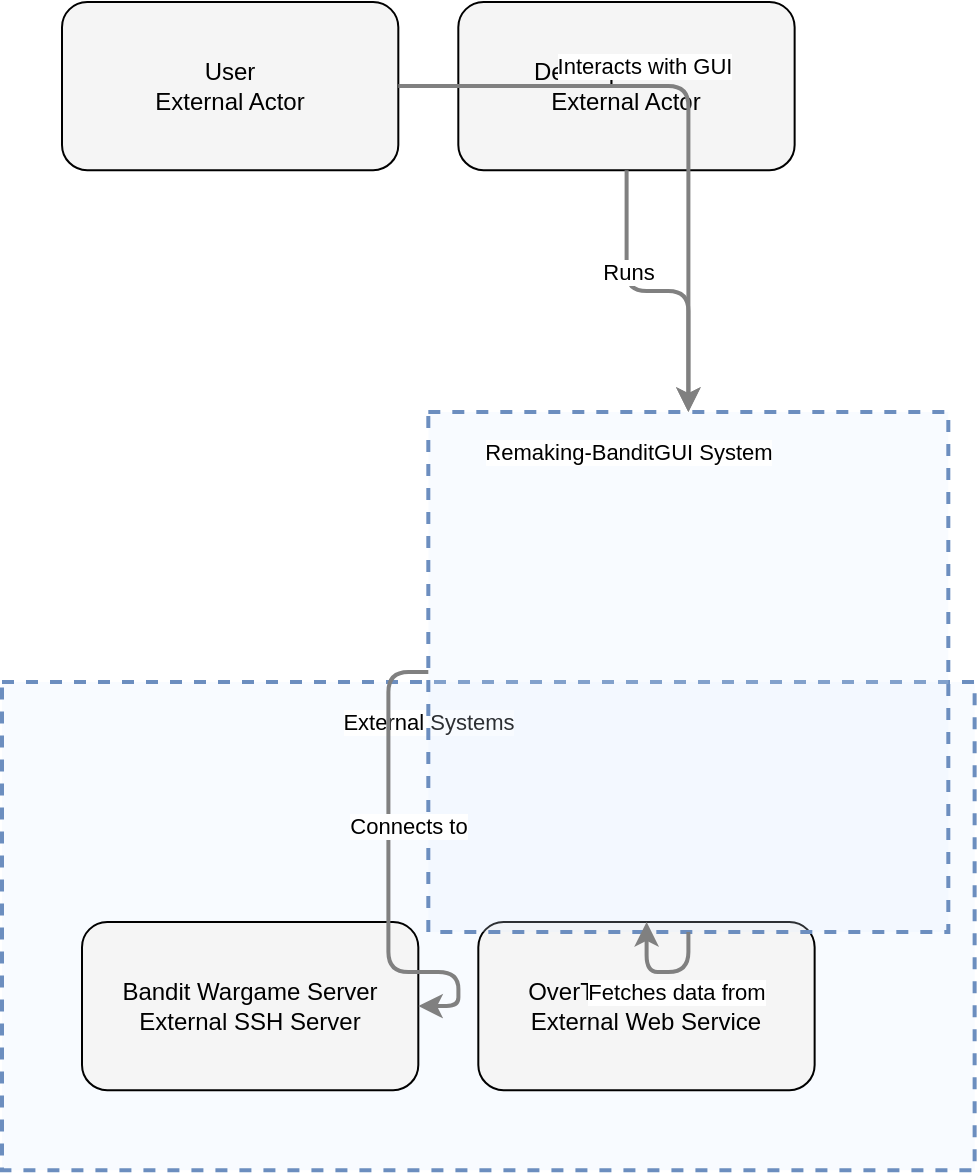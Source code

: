 <?xml version="1.0" encoding="UTF-8"?>
      <mxfile version="14.6.5" type="device">
        <diagram id="codeviz-diagram" name="System Diagram">
          <mxGraphModel dx="1000" dy="1000" grid="1" gridSize="10" guides="1" tooltips="1" connect="1" arrows="1" fold="1" page="1" pageScale="1" pageWidth="1169" pageHeight="827" math="0" shadow="0">
            <root>
              <mxCell id="0"/>
              <mxCell id="1" parent="0"/>
              <mxCell id="3574" value="" style="html=1;whiteSpace=wrap;container=1;fillColor=#dae8fc;strokeColor=#6c8ebf;dashed=1;fillOpacity=20;strokeWidth=2;containerType=none;recursiveResize=0;movable=1;resizable=1;autosize=0;dropTarget=0" vertex="1" parent="1">
                <mxGeometry x="22" y="352" width="486.316" height="244.079" as="geometry"/>
              </mxCell>
              <mxCell id="3574_label" value="External Systems" style="edgeLabel;html=1;align=center;verticalAlign=middle;resizable=0;labelBackgroundColor=white;spacing=5" vertex="1" parent="1">
                <mxGeometry x="30" y="360" width="410.316" height="24" as="geometry"/>
              </mxCell>
<mxCell id="3575" value="" style="html=1;whiteSpace=wrap;container=1;fillColor=#dae8fc;strokeColor=#6c8ebf;dashed=1;fillOpacity=20;strokeWidth=2;containerType=none;recursiveResize=0;movable=1;resizable=1;autosize=0;dropTarget=0" vertex="1" parent="1">
                <mxGeometry x="235.158" y="217" width="260" height="260" as="geometry"/>
              </mxCell>
              <mxCell id="3575_label" value="Remaking-BanditGUI System" style="edgeLabel;html=1;align=center;verticalAlign=middle;resizable=0;labelBackgroundColor=white;spacing=5" vertex="1" parent="1">
                <mxGeometry x="243.158" y="225" width="184" height="24" as="geometry"/>
              </mxCell>
              <mxCell id="3577" value="User&lt;br&gt;External Actor" style="rounded=1;whiteSpace=wrap;html=1;fillColor=#f5f5f5" vertex="1" parent="1">
                    <mxGeometry x="52.0" y="12" width="168.158" height="84.079" as="geometry"/>
                  </mxCell>
<mxCell id="3578" value="Developer/Admin&lt;br&gt;External Actor" style="rounded=1;whiteSpace=wrap;html=1;fillColor=#f5f5f5" vertex="1" parent="1">
                    <mxGeometry x="250.158" y="12" width="168.158" height="84.079" as="geometry"/>
                  </mxCell>
<mxCell id="3589" value="Bandit Wargame Server&lt;br&gt;External SSH Server" style="rounded=1;whiteSpace=wrap;html=1;fillColor=#f5f5f5" vertex="1" parent="3574">
                    <mxGeometry x="40" y="120" width="168.158" height="84.079" as="geometry"/>
                  </mxCell>
<mxCell id="3590" value="OverTheWire Website&lt;br&gt;External Web Service" style="rounded=1;whiteSpace=wrap;html=1;fillColor=#f5f5f5" vertex="1" parent="3574">
                    <mxGeometry x="238.158" y="120" width="168.158" height="84.079" as="geometry"/>
                  </mxCell>
              <mxCell id="edge-1378" style="edgeStyle=orthogonalEdgeStyle;rounded=1;orthogonalLoop=1;jettySize=auto;html=1;strokeColor=#808080;strokeWidth=2;jumpStyle=arc;jumpSize=10;spacing=15;labelBackgroundColor=white;labelBorderColor=none" edge="1" parent="1" source="3577" target="3575">
                  <mxGeometry relative="1" as="geometry"/>
                </mxCell>
                <mxCell id="edge-1378_label" value="Interacts with GUI" style="edgeLabel;html=1;align=center;verticalAlign=middle;resizable=0;points=[];" vertex="1" connectable="0" parent="edge-1378">
                  <mxGeometry x="-0.2" y="10" relative="1" as="geometry">
                    <mxPoint as="offset"/>
                  </mxGeometry>
                </mxCell>
<mxCell id="edge-1380" style="edgeStyle=orthogonalEdgeStyle;rounded=1;orthogonalLoop=1;jettySize=auto;html=1;strokeColor=#808080;strokeWidth=2;jumpStyle=arc;jumpSize=10;spacing=15;labelBackgroundColor=white;labelBorderColor=none" edge="1" parent="1" source="3578" target="3575">
                  <mxGeometry relative="1" as="geometry"/>
                </mxCell>
                <mxCell id="edge-1380_label" value="Runs" style="edgeLabel;html=1;align=center;verticalAlign=middle;resizable=0;points=[];" vertex="1" connectable="0" parent="edge-1380">
                  <mxGeometry x="-0.2" y="10" relative="1" as="geometry">
                    <mxPoint as="offset"/>
                  </mxGeometry>
                </mxCell>
<mxCell id="edge-1385" style="edgeStyle=orthogonalEdgeStyle;rounded=1;orthogonalLoop=1;jettySize=auto;html=1;strokeColor=#808080;strokeWidth=2;jumpStyle=arc;jumpSize=10;spacing=15;labelBackgroundColor=white;labelBorderColor=none" edge="1" parent="1" source="3575" target="3589">
                  <mxGeometry relative="1" as="geometry"/>
                </mxCell>
                <mxCell id="edge-1385_label" value="Connects to" style="edgeLabel;html=1;align=center;verticalAlign=middle;resizable=0;points=[];" vertex="1" connectable="0" parent="edge-1385">
                  <mxGeometry x="-0.2" y="10" relative="1" as="geometry">
                    <mxPoint as="offset"/>
                  </mxGeometry>
                </mxCell>
<mxCell id="edge-1391" style="edgeStyle=orthogonalEdgeStyle;rounded=1;orthogonalLoop=1;jettySize=auto;html=1;strokeColor=#808080;strokeWidth=2;jumpStyle=arc;jumpSize=10;spacing=15;labelBackgroundColor=white;labelBorderColor=none" edge="1" parent="1" source="3575" target="3590">
                  <mxGeometry relative="1" as="geometry"/>
                </mxCell>
                <mxCell id="edge-1391_label" value="Fetches data from" style="edgeLabel;html=1;align=center;verticalAlign=middle;resizable=0;points=[];" vertex="1" connectable="0" parent="edge-1391">
                  <mxGeometry x="-0.2" y="10" relative="1" as="geometry">
                    <mxPoint as="offset"/>
                  </mxGeometry>
                </mxCell>
            </root>
          </mxGraphModel>
        </diagram>
      </mxfile>